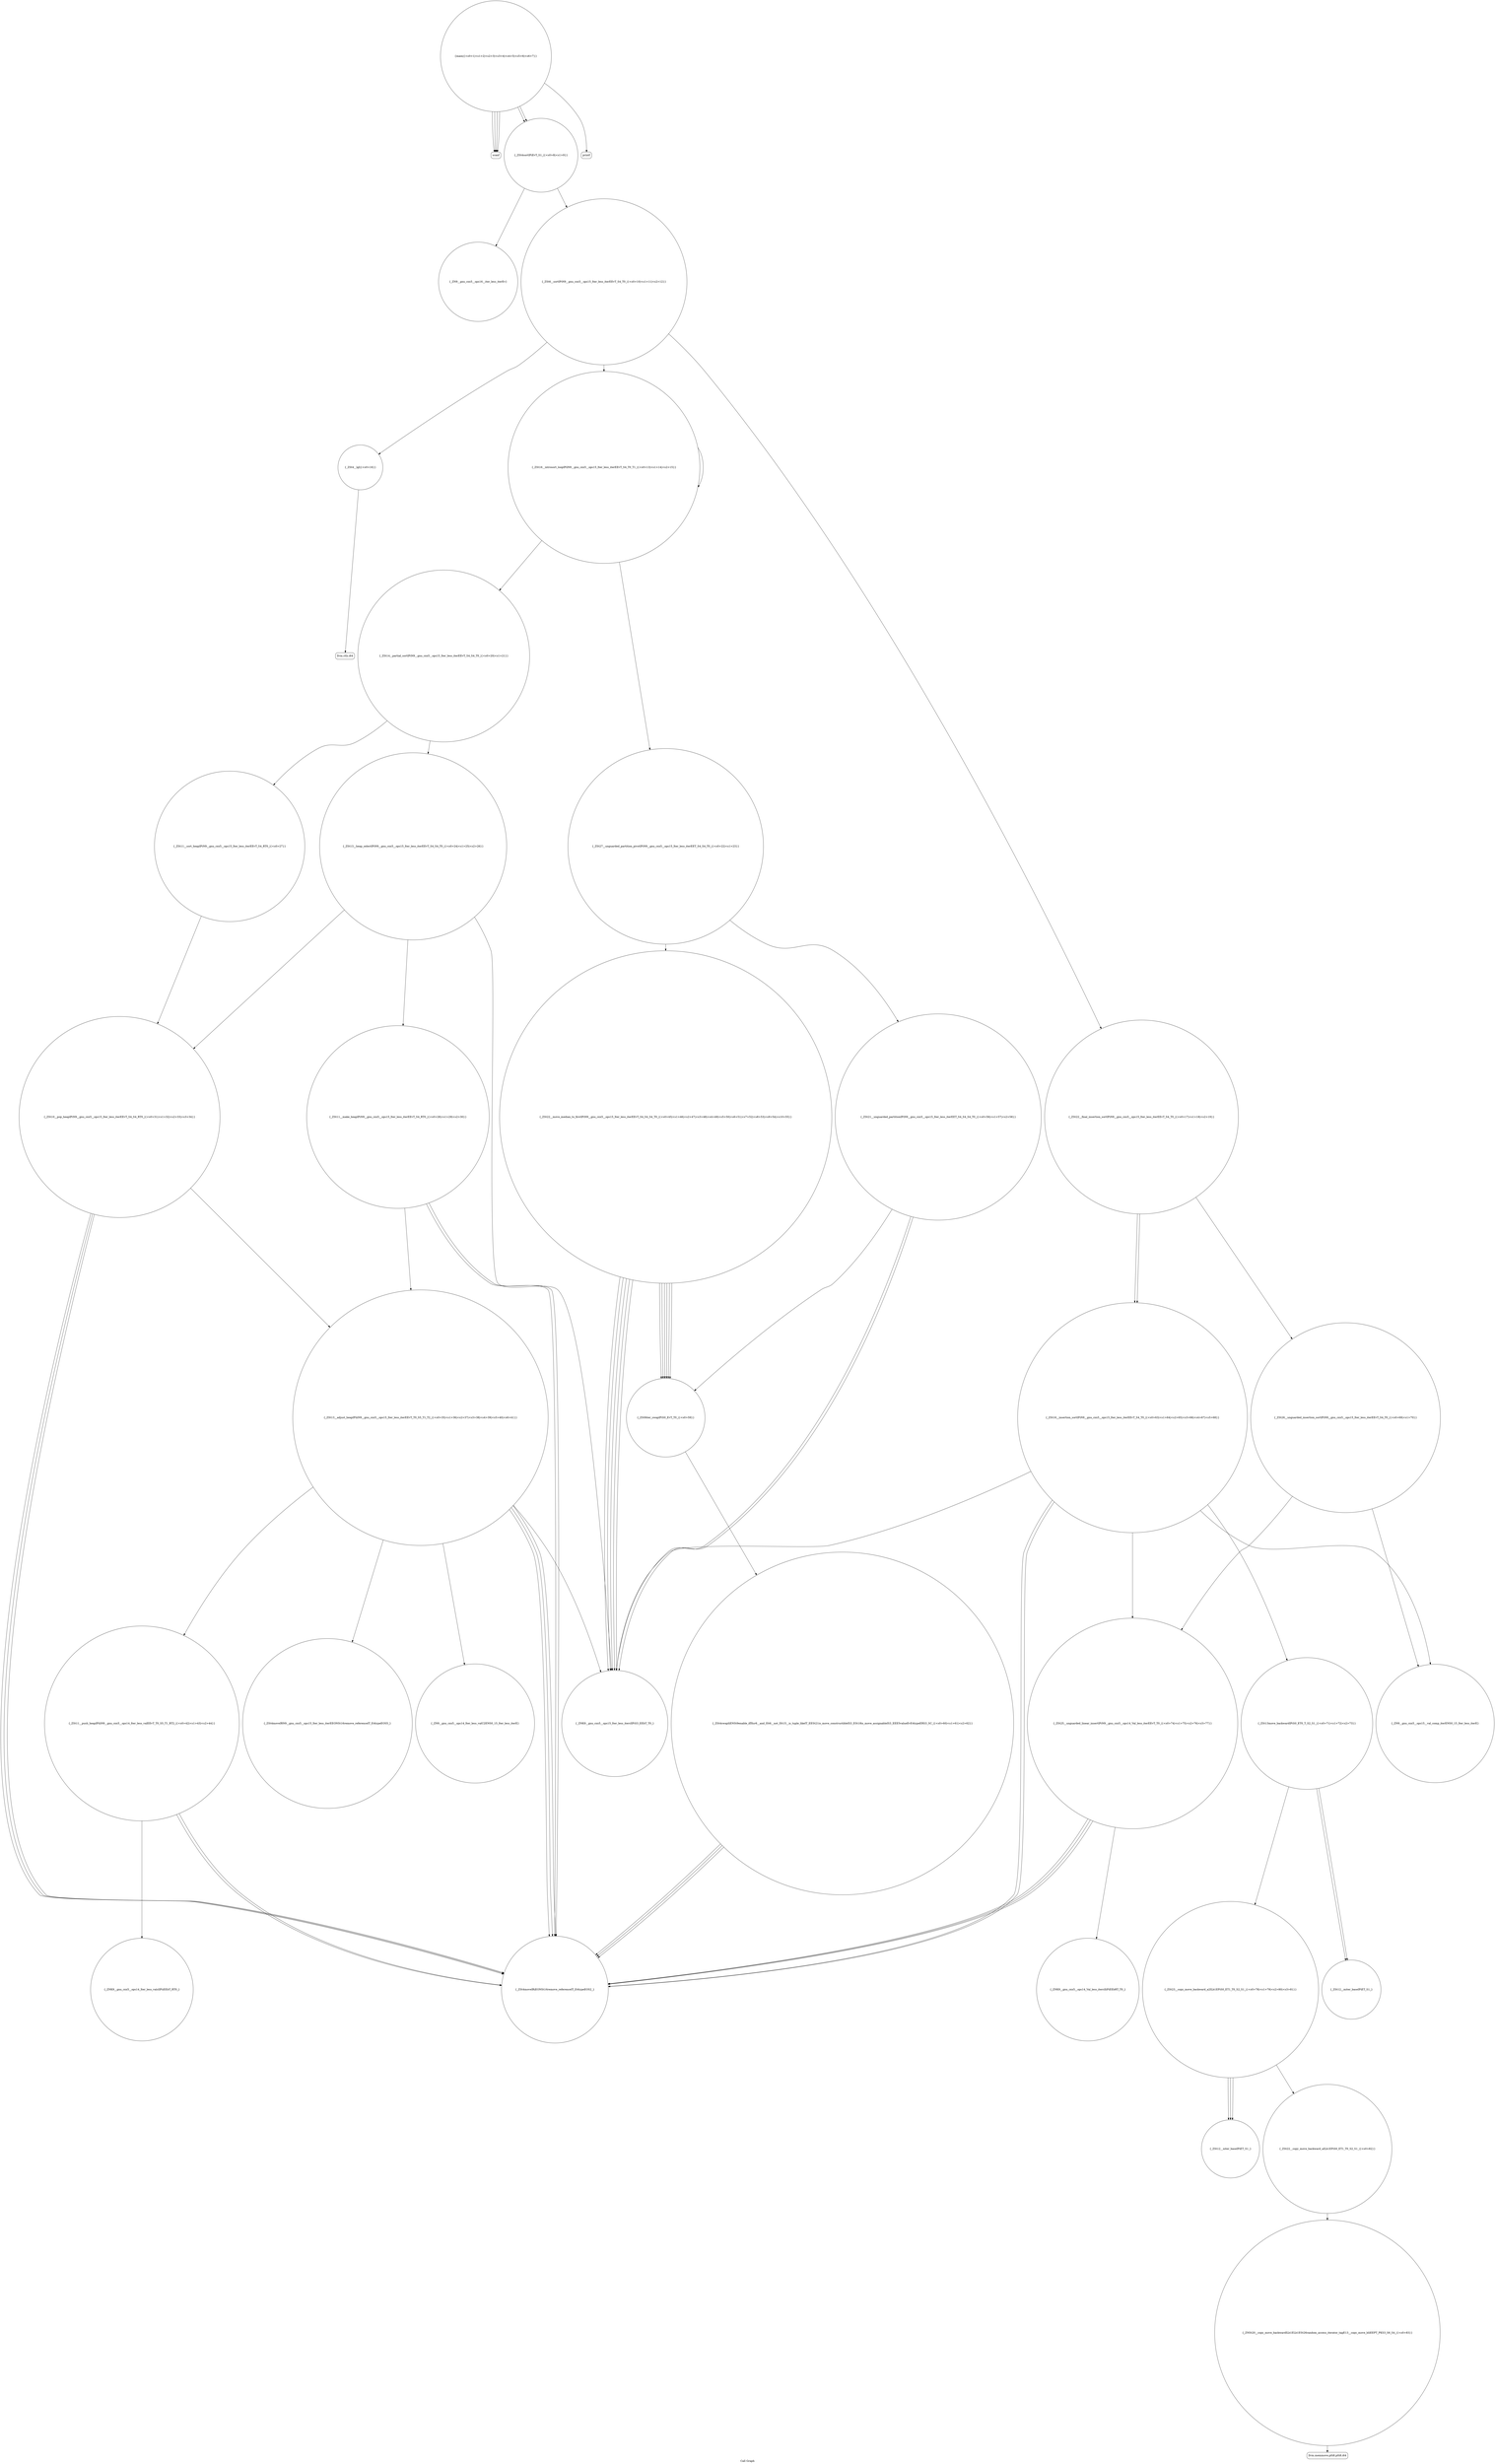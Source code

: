 digraph "Call Graph" {
	label="Call Graph";

	Node0x561b942601c0 [shape=record,shape=circle,label="{main|{<s0>1|<s1>2|<s2>3|<s3>4|<s4>5|<s5>6|<s6>7}}"];
	Node0x561b942601c0:s0 -> Node0x561b94260650[color=black];
	Node0x561b942601c0:s1 -> Node0x561b94260650[color=black];
	Node0x561b942601c0:s2 -> Node0x561b94260650[color=black];
	Node0x561b942601c0:s3 -> Node0x561b94260650[color=black];
	Node0x561b942601c0:s4 -> Node0x561b942606d0[color=black];
	Node0x561b942601c0:s5 -> Node0x561b942606d0[color=black];
	Node0x561b942601c0:s6 -> Node0x561b94260750[color=black];
	Node0x561b942612d0 [shape=record,shape=Mrecord,label="{llvm.ctlz.i64}"];
	Node0x561b94260950 [shape=record,shape=circle,label="{_ZSt4__lgl|{<s0>16}}"];
	Node0x561b94260950:s0 -> Node0x561b942612d0[color=black];
	Node0x561b94261650 [shape=record,shape=circle,label="{_ZSt12__miter_baseIPiET_S1_}"];
	Node0x561b94260cd0 [shape=record,shape=circle,label="{_ZNK9__gnu_cxx5__ops15_Iter_less_iterclIPiS3_EEbT_T0_}"];
	Node0x561b94261050 [shape=record,shape=circle,label="{_ZNK9__gnu_cxx5__ops14_Iter_less_valclIPiiEEbT_RT0_}"];
	Node0x561b942606d0 [shape=record,shape=circle,label="{_ZSt4sortIPiEvT_S1_|{<s0>8|<s1>9}}"];
	Node0x561b942606d0:s0 -> Node0x561b94260850[color=black];
	Node0x561b942606d0:s1 -> Node0x561b942607d0[color=black];
	Node0x561b942613d0 [shape=record,shape=circle,label="{_ZSt26__unguarded_insertion_sortIPiN9__gnu_cxx5__ops15_Iter_less_iterEEvT_S4_T0_|{<s0>69|<s1>70}}"];
	Node0x561b942613d0:s0 -> Node0x561b94261550[color=black];
	Node0x561b942613d0:s1 -> Node0x561b942614d0[color=black];
	Node0x561b94260a50 [shape=record,shape=circle,label="{_ZSt14__partial_sortIPiN9__gnu_cxx5__ops15_Iter_less_iterEEvT_S4_S4_T0_|{<s0>20|<s1>21}}"];
	Node0x561b94260a50:s0 -> Node0x561b94260b50[color=black];
	Node0x561b94260a50:s1 -> Node0x561b94260bd0[color=black];
	Node0x561b94261750 [shape=record,shape=circle,label="{_ZSt12__niter_baseIPiET_S1_}"];
	Node0x561b94260dd0 [shape=record,shape=circle,label="{_ZSt4moveIRiEONSt16remove_referenceIT_E4typeEOS2_}"];
	Node0x561b94261150 [shape=record,shape=circle,label="{_ZSt21__unguarded_partitionIPiN9__gnu_cxx5__ops15_Iter_less_iterEET_S4_S4_S4_T0_|{<s0>56|<s1>57|<s2>58}}"];
	Node0x561b94261150:s0 -> Node0x561b94260cd0[color=black];
	Node0x561b94261150:s1 -> Node0x561b94260cd0[color=black];
	Node0x561b94261150:s2 -> Node0x561b942611d0[color=black];
	Node0x561b942607d0 [shape=record,shape=circle,label="{_ZSt6__sortIPiN9__gnu_cxx5__ops15_Iter_less_iterEEvT_S4_T0_|{<s0>10|<s1>11|<s2>12}}"];
	Node0x561b942607d0:s0 -> Node0x561b94260950[color=black];
	Node0x561b942607d0:s1 -> Node0x561b942608d0[color=black];
	Node0x561b942607d0:s2 -> Node0x561b942609d0[color=black];
	Node0x561b942614d0 [shape=record,shape=circle,label="{_ZSt25__unguarded_linear_insertIPiN9__gnu_cxx5__ops14_Val_less_iterEEvT_T0_|{<s0>74|<s1>75|<s2>76|<s3>77}}"];
	Node0x561b942614d0:s0 -> Node0x561b94260dd0[color=black];
	Node0x561b942614d0:s1 -> Node0x561b942618d0[color=black];
	Node0x561b942614d0:s2 -> Node0x561b94260dd0[color=black];
	Node0x561b942614d0:s3 -> Node0x561b94260dd0[color=black];
	Node0x561b94260b50 [shape=record,shape=circle,label="{_ZSt13__heap_selectIPiN9__gnu_cxx5__ops15_Iter_less_iterEEvT_S4_S4_T0_|{<s0>24|<s1>25|<s2>26}}"];
	Node0x561b94260b50:s0 -> Node0x561b94260c50[color=black];
	Node0x561b94260b50:s1 -> Node0x561b94260cd0[color=black];
	Node0x561b94260b50:s2 -> Node0x561b94260d50[color=black];
	Node0x561b94261850 [shape=record,shape=Mrecord,label="{llvm.memmove.p0i8.p0i8.i64}"];
	Node0x561b94260ed0 [shape=record,shape=circle,label="{_ZSt4moveIRN9__gnu_cxx5__ops15_Iter_less_iterEEONSt16remove_referenceIT_E4typeEOS5_}"];
	Node0x561b94261250 [shape=record,shape=circle,label="{_ZSt4swapIiENSt9enable_ifIXsr6__and_ISt6__not_ISt15__is_tuple_likeIT_EESt21is_move_constructibleIS3_ESt18is_move_assignableIS3_EEE5valueEvE4typeERS3_SC_|{<s0>60|<s1>61|<s2>62}}"];
	Node0x561b94261250:s0 -> Node0x561b94260dd0[color=black];
	Node0x561b94261250:s1 -> Node0x561b94260dd0[color=black];
	Node0x561b94261250:s2 -> Node0x561b94260dd0[color=black];
	Node0x561b942608d0 [shape=record,shape=circle,label="{_ZSt16__introsort_loopIPilN9__gnu_cxx5__ops15_Iter_less_iterEEvT_S4_T0_T1_|{<s0>13|<s1>14|<s2>15}}"];
	Node0x561b942608d0:s0 -> Node0x561b94260a50[color=black];
	Node0x561b942608d0:s1 -> Node0x561b94260ad0[color=black];
	Node0x561b942608d0:s2 -> Node0x561b942608d0[color=black];
	Node0x561b942615d0 [shape=record,shape=circle,label="{_ZSt23__copy_move_backward_a2ILb1EPiS0_ET1_T0_S2_S1_|{<s0>78|<s1>79|<s2>80|<s3>81}}"];
	Node0x561b942615d0:s0 -> Node0x561b94261750[color=black];
	Node0x561b942615d0:s1 -> Node0x561b94261750[color=black];
	Node0x561b942615d0:s2 -> Node0x561b94261750[color=black];
	Node0x561b942615d0:s3 -> Node0x561b942616d0[color=black];
	Node0x561b94260c50 [shape=record,shape=circle,label="{_ZSt11__make_heapIPiN9__gnu_cxx5__ops15_Iter_less_iterEEvT_S4_RT0_|{<s0>28|<s1>29|<s2>30}}"];
	Node0x561b94260c50:s0 -> Node0x561b94260dd0[color=black];
	Node0x561b94260c50:s1 -> Node0x561b94260dd0[color=black];
	Node0x561b94260c50:s2 -> Node0x561b94260e50[color=black];
	Node0x561b94260fd0 [shape=record,shape=circle,label="{_ZSt11__push_heapIPiliN9__gnu_cxx5__ops14_Iter_less_valEEvT_T0_S5_T1_RT2_|{<s0>42|<s1>43|<s2>44}}"];
	Node0x561b94260fd0:s0 -> Node0x561b94261050[color=black];
	Node0x561b94260fd0:s1 -> Node0x561b94260dd0[color=black];
	Node0x561b94260fd0:s2 -> Node0x561b94260dd0[color=black];
	Node0x561b94260650 [shape=record,shape=Mrecord,label="{scanf}"];
	Node0x561b94261350 [shape=record,shape=circle,label="{_ZSt16__insertion_sortIPiN9__gnu_cxx5__ops15_Iter_less_iterEEvT_S4_T0_|{<s0>63|<s1>64|<s2>65|<s3>66|<s4>67|<s5>68}}"];
	Node0x561b94261350:s0 -> Node0x561b94260cd0[color=black];
	Node0x561b94261350:s1 -> Node0x561b94260dd0[color=black];
	Node0x561b94261350:s2 -> Node0x561b94261450[color=black];
	Node0x561b94261350:s3 -> Node0x561b94260dd0[color=black];
	Node0x561b94261350:s4 -> Node0x561b94261550[color=black];
	Node0x561b94261350:s5 -> Node0x561b942614d0[color=black];
	Node0x561b942609d0 [shape=record,shape=circle,label="{_ZSt22__final_insertion_sortIPiN9__gnu_cxx5__ops15_Iter_less_iterEEvT_S4_T0_|{<s0>17|<s1>18|<s2>19}}"];
	Node0x561b942609d0:s0 -> Node0x561b94261350[color=black];
	Node0x561b942609d0:s1 -> Node0x561b942613d0[color=black];
	Node0x561b942609d0:s2 -> Node0x561b94261350[color=black];
	Node0x561b942616d0 [shape=record,shape=circle,label="{_ZSt22__copy_move_backward_aILb1EPiS0_ET1_T0_S2_S1_|{<s0>82}}"];
	Node0x561b942616d0:s0 -> Node0x561b942617d0[color=black];
	Node0x561b94260d50 [shape=record,shape=circle,label="{_ZSt10__pop_heapIPiN9__gnu_cxx5__ops15_Iter_less_iterEEvT_S4_S4_RT0_|{<s0>31|<s1>32|<s2>33|<s3>34}}"];
	Node0x561b94260d50:s0 -> Node0x561b94260dd0[color=black];
	Node0x561b94260d50:s1 -> Node0x561b94260dd0[color=black];
	Node0x561b94260d50:s2 -> Node0x561b94260dd0[color=black];
	Node0x561b94260d50:s3 -> Node0x561b94260e50[color=black];
	Node0x561b942610d0 [shape=record,shape=circle,label="{_ZSt22__move_median_to_firstIPiN9__gnu_cxx5__ops15_Iter_less_iterEEvT_S4_S4_S4_T0_|{<s0>45|<s1>46|<s2>47|<s3>48|<s4>49|<s5>50|<s6>51|<s7>52|<s8>53|<s9>54|<s10>55}}"];
	Node0x561b942610d0:s0 -> Node0x561b94260cd0[color=black];
	Node0x561b942610d0:s1 -> Node0x561b94260cd0[color=black];
	Node0x561b942610d0:s2 -> Node0x561b942611d0[color=black];
	Node0x561b942610d0:s3 -> Node0x561b94260cd0[color=black];
	Node0x561b942610d0:s4 -> Node0x561b942611d0[color=black];
	Node0x561b942610d0:s5 -> Node0x561b942611d0[color=black];
	Node0x561b942610d0:s6 -> Node0x561b94260cd0[color=black];
	Node0x561b942610d0:s7 -> Node0x561b942611d0[color=black];
	Node0x561b942610d0:s8 -> Node0x561b94260cd0[color=black];
	Node0x561b942610d0:s9 -> Node0x561b942611d0[color=black];
	Node0x561b942610d0:s10 -> Node0x561b942611d0[color=black];
	Node0x561b94260750 [shape=record,shape=Mrecord,label="{printf}"];
	Node0x561b94261450 [shape=record,shape=circle,label="{_ZSt13move_backwardIPiS0_ET0_T_S2_S1_|{<s0>71|<s1>72|<s2>73}}"];
	Node0x561b94261450:s0 -> Node0x561b94261650[color=black];
	Node0x561b94261450:s1 -> Node0x561b94261650[color=black];
	Node0x561b94261450:s2 -> Node0x561b942615d0[color=black];
	Node0x561b94260ad0 [shape=record,shape=circle,label="{_ZSt27__unguarded_partition_pivotIPiN9__gnu_cxx5__ops15_Iter_less_iterEET_S4_S4_T0_|{<s0>22|<s1>23}}"];
	Node0x561b94260ad0:s0 -> Node0x561b942610d0[color=black];
	Node0x561b94260ad0:s1 -> Node0x561b94261150[color=black];
	Node0x561b942617d0 [shape=record,shape=circle,label="{_ZNSt20__copy_move_backwardILb1ELb1ESt26random_access_iterator_tagE13__copy_move_bIiEEPT_PKS3_S6_S4_|{<s0>83}}"];
	Node0x561b942617d0:s0 -> Node0x561b94261850[color=black];
	Node0x561b94260e50 [shape=record,shape=circle,label="{_ZSt13__adjust_heapIPiliN9__gnu_cxx5__ops15_Iter_less_iterEEvT_T0_S5_T1_T2_|{<s0>35|<s1>36|<s2>37|<s3>38|<s4>39|<s5>40|<s6>41}}"];
	Node0x561b94260e50:s0 -> Node0x561b94260cd0[color=black];
	Node0x561b94260e50:s1 -> Node0x561b94260dd0[color=black];
	Node0x561b94260e50:s2 -> Node0x561b94260dd0[color=black];
	Node0x561b94260e50:s3 -> Node0x561b94260ed0[color=black];
	Node0x561b94260e50:s4 -> Node0x561b94260f50[color=black];
	Node0x561b94260e50:s5 -> Node0x561b94260dd0[color=black];
	Node0x561b94260e50:s6 -> Node0x561b94260fd0[color=black];
	Node0x561b942611d0 [shape=record,shape=circle,label="{_ZSt9iter_swapIPiS0_EvT_T0_|{<s0>59}}"];
	Node0x561b942611d0:s0 -> Node0x561b94261250[color=black];
	Node0x561b94260850 [shape=record,shape=circle,label="{_ZN9__gnu_cxx5__ops16__iter_less_iterEv}"];
	Node0x561b94261550 [shape=record,shape=circle,label="{_ZN9__gnu_cxx5__ops15__val_comp_iterENS0_15_Iter_less_iterE}"];
	Node0x561b94260bd0 [shape=record,shape=circle,label="{_ZSt11__sort_heapIPiN9__gnu_cxx5__ops15_Iter_less_iterEEvT_S4_RT0_|{<s0>27}}"];
	Node0x561b94260bd0:s0 -> Node0x561b94260d50[color=black];
	Node0x561b942618d0 [shape=record,shape=circle,label="{_ZNK9__gnu_cxx5__ops14_Val_less_iterclIiPiEEbRT_T0_}"];
	Node0x561b94260f50 [shape=record,shape=circle,label="{_ZN9__gnu_cxx5__ops14_Iter_less_valC2ENS0_15_Iter_less_iterE}"];
}
